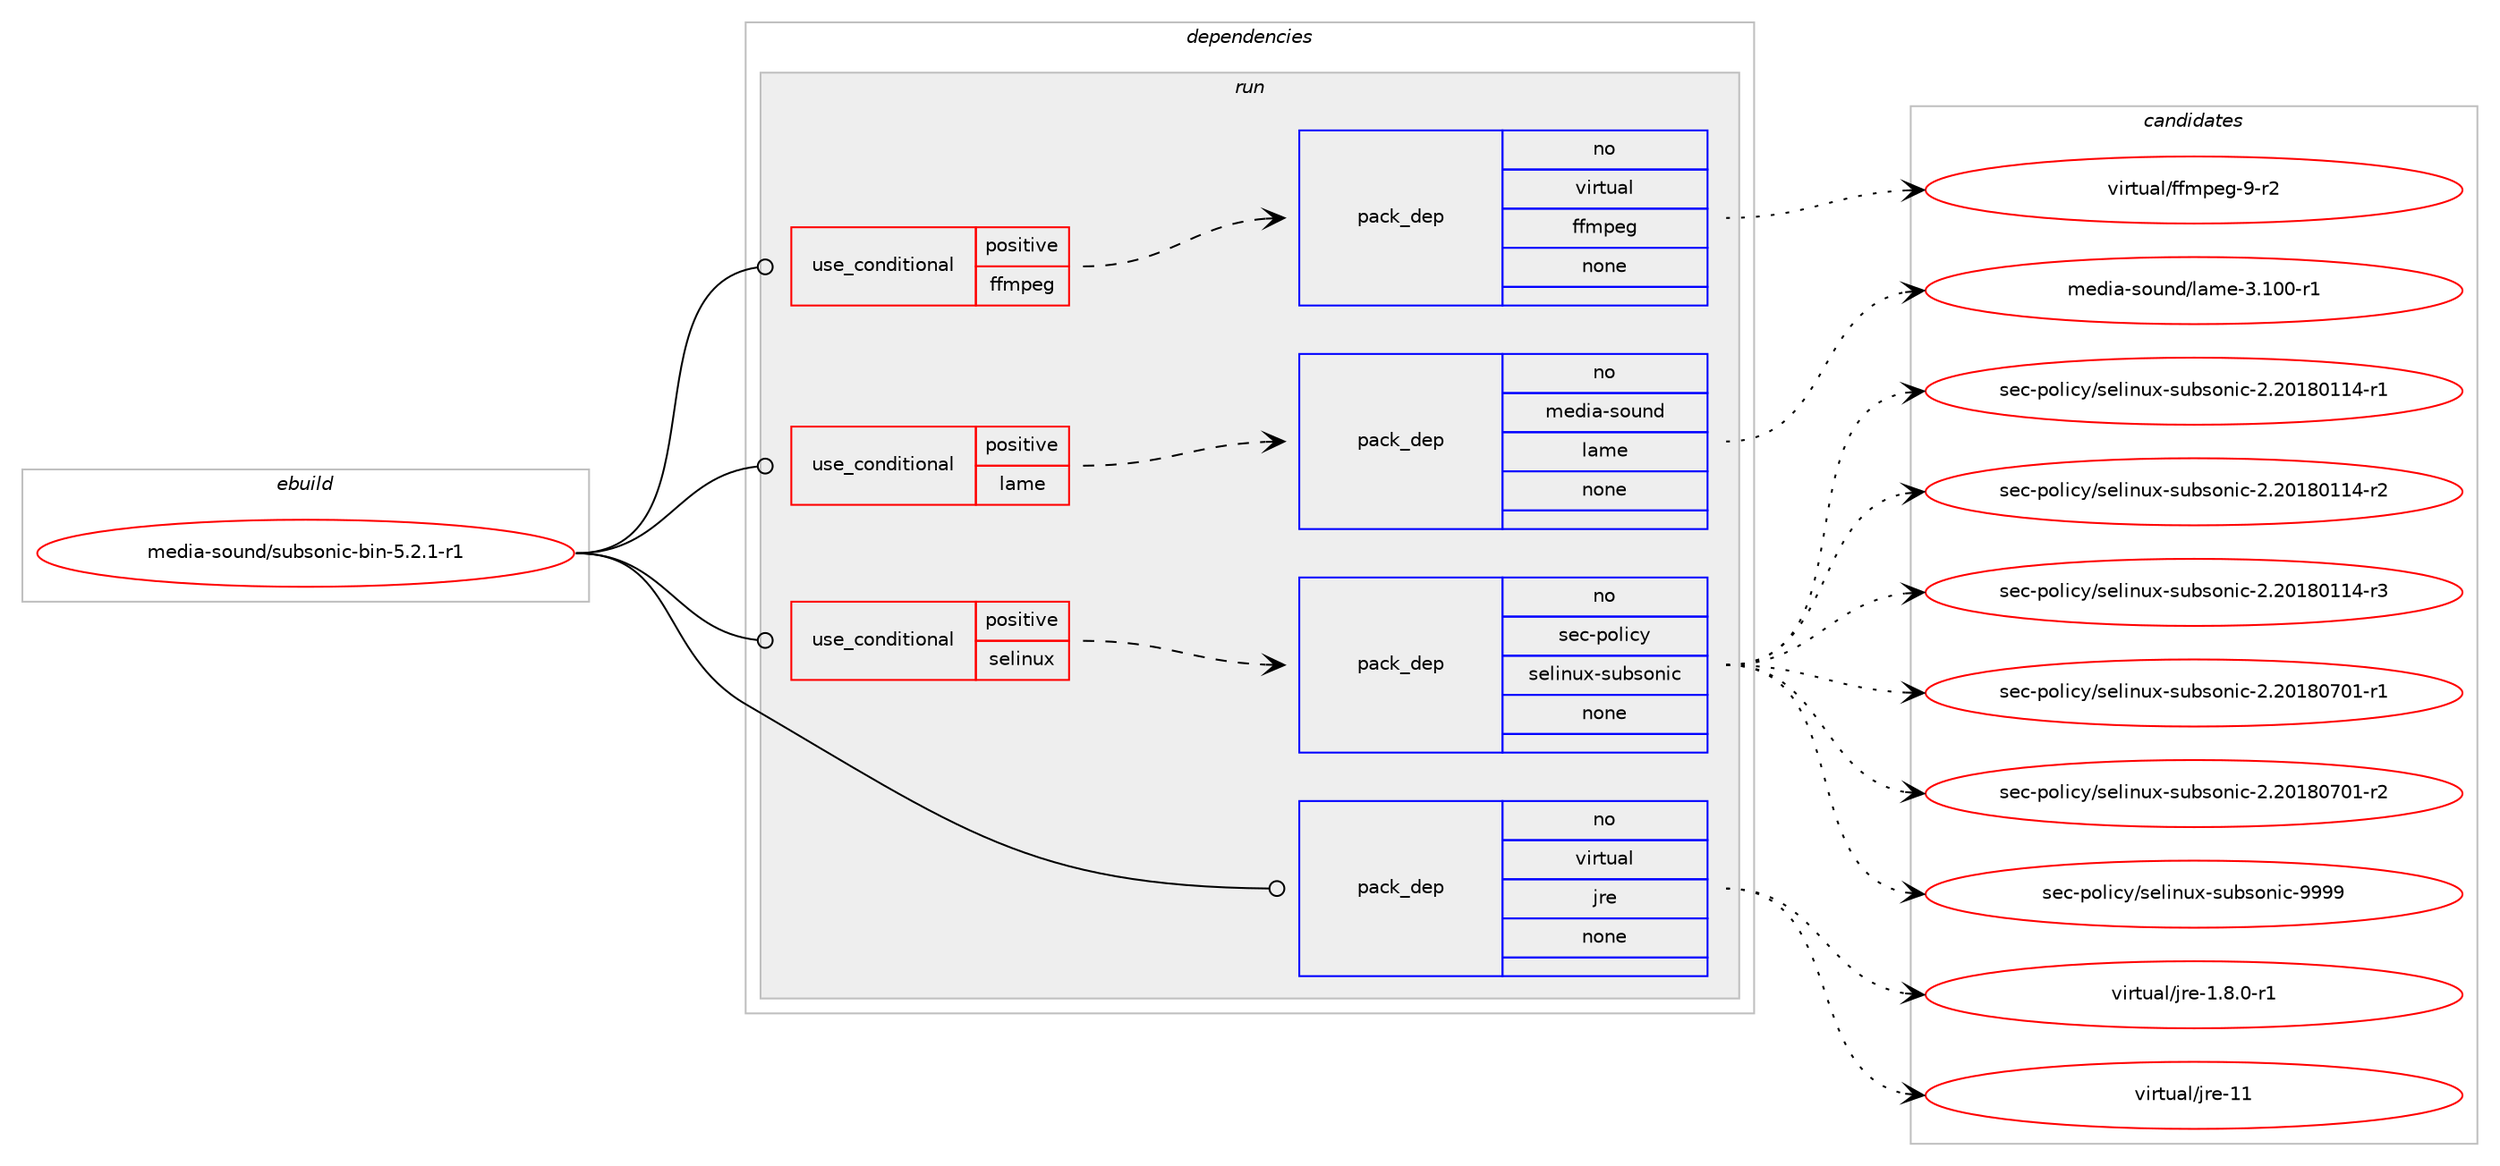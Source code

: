 digraph prolog {

# *************
# Graph options
# *************

newrank=true;
concentrate=true;
compound=true;
graph [rankdir=LR,fontname=Helvetica,fontsize=10,ranksep=1.5];#, ranksep=2.5, nodesep=0.2];
edge  [arrowhead=vee];
node  [fontname=Helvetica,fontsize=10];

# **********
# The ebuild
# **********

subgraph cluster_leftcol {
color=gray;
rank=same;
label=<<i>ebuild</i>>;
id [label="media-sound/subsonic-bin-5.2.1-r1", color=red, width=4, href="../media-sound/subsonic-bin-5.2.1-r1.svg"];
}

# ****************
# The dependencies
# ****************

subgraph cluster_midcol {
color=gray;
label=<<i>dependencies</i>>;
subgraph cluster_compile {
fillcolor="#eeeeee";
style=filled;
label=<<i>compile</i>>;
}
subgraph cluster_compileandrun {
fillcolor="#eeeeee";
style=filled;
label=<<i>compile and run</i>>;
}
subgraph cluster_run {
fillcolor="#eeeeee";
style=filled;
label=<<i>run</i>>;
subgraph cond438303 {
dependency1630995 [label=<<TABLE BORDER="0" CELLBORDER="1" CELLSPACING="0" CELLPADDING="4"><TR><TD ROWSPAN="3" CELLPADDING="10">use_conditional</TD></TR><TR><TD>positive</TD></TR><TR><TD>ffmpeg</TD></TR></TABLE>>, shape=none, color=red];
subgraph pack1166352 {
dependency1630996 [label=<<TABLE BORDER="0" CELLBORDER="1" CELLSPACING="0" CELLPADDING="4" WIDTH="220"><TR><TD ROWSPAN="6" CELLPADDING="30">pack_dep</TD></TR><TR><TD WIDTH="110">no</TD></TR><TR><TD>virtual</TD></TR><TR><TD>ffmpeg</TD></TR><TR><TD>none</TD></TR><TR><TD></TD></TR></TABLE>>, shape=none, color=blue];
}
dependency1630995:e -> dependency1630996:w [weight=20,style="dashed",arrowhead="vee"];
}
id:e -> dependency1630995:w [weight=20,style="solid",arrowhead="odot"];
subgraph cond438304 {
dependency1630997 [label=<<TABLE BORDER="0" CELLBORDER="1" CELLSPACING="0" CELLPADDING="4"><TR><TD ROWSPAN="3" CELLPADDING="10">use_conditional</TD></TR><TR><TD>positive</TD></TR><TR><TD>lame</TD></TR></TABLE>>, shape=none, color=red];
subgraph pack1166353 {
dependency1630998 [label=<<TABLE BORDER="0" CELLBORDER="1" CELLSPACING="0" CELLPADDING="4" WIDTH="220"><TR><TD ROWSPAN="6" CELLPADDING="30">pack_dep</TD></TR><TR><TD WIDTH="110">no</TD></TR><TR><TD>media-sound</TD></TR><TR><TD>lame</TD></TR><TR><TD>none</TD></TR><TR><TD></TD></TR></TABLE>>, shape=none, color=blue];
}
dependency1630997:e -> dependency1630998:w [weight=20,style="dashed",arrowhead="vee"];
}
id:e -> dependency1630997:w [weight=20,style="solid",arrowhead="odot"];
subgraph cond438305 {
dependency1630999 [label=<<TABLE BORDER="0" CELLBORDER="1" CELLSPACING="0" CELLPADDING="4"><TR><TD ROWSPAN="3" CELLPADDING="10">use_conditional</TD></TR><TR><TD>positive</TD></TR><TR><TD>selinux</TD></TR></TABLE>>, shape=none, color=red];
subgraph pack1166354 {
dependency1631000 [label=<<TABLE BORDER="0" CELLBORDER="1" CELLSPACING="0" CELLPADDING="4" WIDTH="220"><TR><TD ROWSPAN="6" CELLPADDING="30">pack_dep</TD></TR><TR><TD WIDTH="110">no</TD></TR><TR><TD>sec-policy</TD></TR><TR><TD>selinux-subsonic</TD></TR><TR><TD>none</TD></TR><TR><TD></TD></TR></TABLE>>, shape=none, color=blue];
}
dependency1630999:e -> dependency1631000:w [weight=20,style="dashed",arrowhead="vee"];
}
id:e -> dependency1630999:w [weight=20,style="solid",arrowhead="odot"];
subgraph pack1166355 {
dependency1631001 [label=<<TABLE BORDER="0" CELLBORDER="1" CELLSPACING="0" CELLPADDING="4" WIDTH="220"><TR><TD ROWSPAN="6" CELLPADDING="30">pack_dep</TD></TR><TR><TD WIDTH="110">no</TD></TR><TR><TD>virtual</TD></TR><TR><TD>jre</TD></TR><TR><TD>none</TD></TR><TR><TD></TD></TR></TABLE>>, shape=none, color=blue];
}
id:e -> dependency1631001:w [weight=20,style="solid",arrowhead="odot"];
}
}

# **************
# The candidates
# **************

subgraph cluster_choices {
rank=same;
color=gray;
label=<<i>candidates</i>>;

subgraph choice1166352 {
color=black;
nodesep=1;
choice118105114116117971084710210210911210110345574511450 [label="virtual/ffmpeg-9-r2", color=red, width=4,href="../virtual/ffmpeg-9-r2.svg"];
dependency1630996:e -> choice118105114116117971084710210210911210110345574511450:w [style=dotted,weight="100"];
}
subgraph choice1166353 {
color=black;
nodesep=1;
choice109101100105974511511111711010047108971091014551464948484511449 [label="media-sound/lame-3.100-r1", color=red, width=4,href="../media-sound/lame-3.100-r1.svg"];
dependency1630998:e -> choice109101100105974511511111711010047108971091014551464948484511449:w [style=dotted,weight="100"];
}
subgraph choice1166354 {
color=black;
nodesep=1;
choice1151019945112111108105991214711510110810511011712045115117981151111101059945504650484956484949524511449 [label="sec-policy/selinux-subsonic-2.20180114-r1", color=red, width=4,href="../sec-policy/selinux-subsonic-2.20180114-r1.svg"];
choice1151019945112111108105991214711510110810511011712045115117981151111101059945504650484956484949524511450 [label="sec-policy/selinux-subsonic-2.20180114-r2", color=red, width=4,href="../sec-policy/selinux-subsonic-2.20180114-r2.svg"];
choice1151019945112111108105991214711510110810511011712045115117981151111101059945504650484956484949524511451 [label="sec-policy/selinux-subsonic-2.20180114-r3", color=red, width=4,href="../sec-policy/selinux-subsonic-2.20180114-r3.svg"];
choice1151019945112111108105991214711510110810511011712045115117981151111101059945504650484956485548494511449 [label="sec-policy/selinux-subsonic-2.20180701-r1", color=red, width=4,href="../sec-policy/selinux-subsonic-2.20180701-r1.svg"];
choice1151019945112111108105991214711510110810511011712045115117981151111101059945504650484956485548494511450 [label="sec-policy/selinux-subsonic-2.20180701-r2", color=red, width=4,href="../sec-policy/selinux-subsonic-2.20180701-r2.svg"];
choice115101994511211110810599121471151011081051101171204511511798115111110105994557575757 [label="sec-policy/selinux-subsonic-9999", color=red, width=4,href="../sec-policy/selinux-subsonic-9999.svg"];
dependency1631000:e -> choice1151019945112111108105991214711510110810511011712045115117981151111101059945504650484956484949524511449:w [style=dotted,weight="100"];
dependency1631000:e -> choice1151019945112111108105991214711510110810511011712045115117981151111101059945504650484956484949524511450:w [style=dotted,weight="100"];
dependency1631000:e -> choice1151019945112111108105991214711510110810511011712045115117981151111101059945504650484956484949524511451:w [style=dotted,weight="100"];
dependency1631000:e -> choice1151019945112111108105991214711510110810511011712045115117981151111101059945504650484956485548494511449:w [style=dotted,weight="100"];
dependency1631000:e -> choice1151019945112111108105991214711510110810511011712045115117981151111101059945504650484956485548494511450:w [style=dotted,weight="100"];
dependency1631000:e -> choice115101994511211110810599121471151011081051101171204511511798115111110105994557575757:w [style=dotted,weight="100"];
}
subgraph choice1166355 {
color=black;
nodesep=1;
choice11810511411611797108471061141014549465646484511449 [label="virtual/jre-1.8.0-r1", color=red, width=4,href="../virtual/jre-1.8.0-r1.svg"];
choice1181051141161179710847106114101454949 [label="virtual/jre-11", color=red, width=4,href="../virtual/jre-11.svg"];
dependency1631001:e -> choice11810511411611797108471061141014549465646484511449:w [style=dotted,weight="100"];
dependency1631001:e -> choice1181051141161179710847106114101454949:w [style=dotted,weight="100"];
}
}

}

